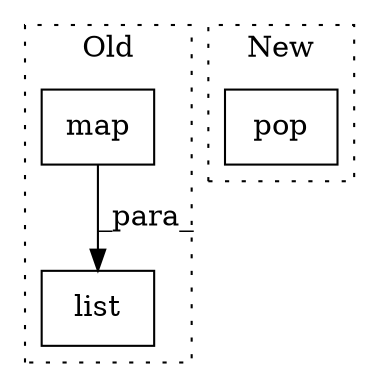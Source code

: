 digraph G {
subgraph cluster0 {
1 [label="map" a="32" s="3548,3573" l="4,1" shape="box"];
3 [label="list" a="32" s="3543,3574" l="5,1" shape="box"];
label = "Old";
style="dotted";
}
subgraph cluster1 {
2 [label="pop" a="32" s="522,538" l="4,1" shape="box"];
label = "New";
style="dotted";
}
1 -> 3 [label="_para_"];
}